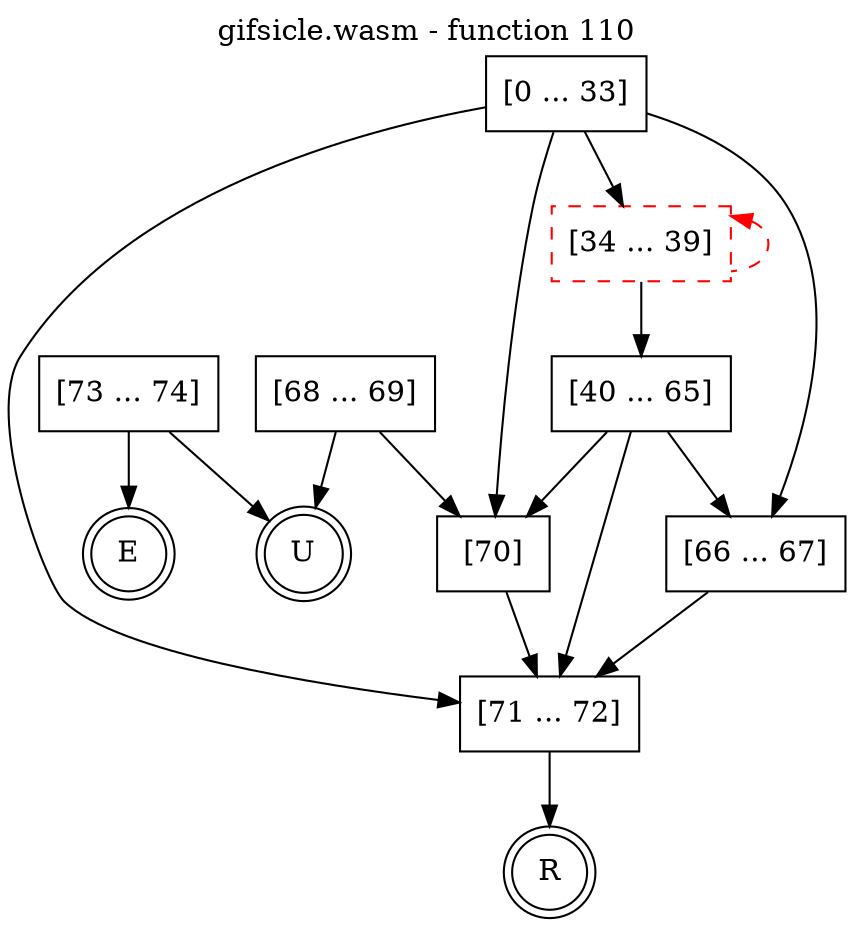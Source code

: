 digraph finite_state_machine {
    label = "gifsicle.wasm - function 110"
    labelloc =  t
    labelfontsize = 16
    labelfontcolor = black
    labelfontname = "Helvetica"
    node [shape = doublecircle]; E U R ;
    node [shape = box];
    node [shape=box, color=black, style=solid] 0[label="[0 ... 33]"]
    node [shape=box, color=red, style=dashed] 34[label="[34 ... 39]"]
    node [shape=box, color=black, style=solid] 40[label="[40 ... 65]"]
    node [shape=box, color=black, style=solid] 66[label="[66 ... 67]"]
    node [shape=box, color=black, style=solid] 68[label="[68 ... 69]"]
    node [shape=box, color=black, style=solid] 70[label="[70]"]
    node [shape=box, color=black, style=solid] 71[label="[71 ... 72]"]
    node [shape=box, color=black, style=solid] 73[label="[73 ... 74]"]
    node [shape=box, color=black, style=solid] R[label="R"]
    node [shape=box, color=black, style=solid] U[label="U"]
    0 -> 34;
    0 -> 66;
    0 -> 70;
    0 -> 71;
    34 -> 40;
    34 -> 34[style="dashed" color="red" dir=back];
    40 -> 66;
    40 -> 70;
    40 -> 71;
    66 -> 71;
    68 -> 70;
    68 -> U;
    70 -> 71;
    71 -> R;
    73 -> E;
    73 -> U;
}
